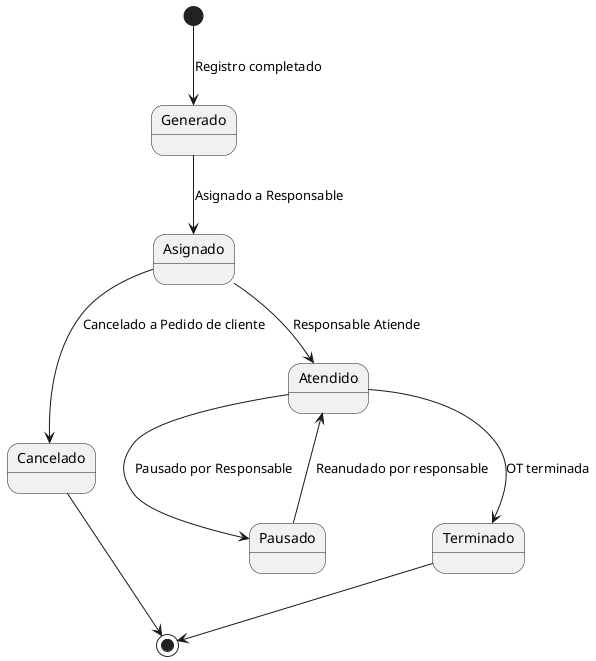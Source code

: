 @startuml estado-OT
[*] --> Generado : Registro completado
Generado --> Asignado : Asignado a Responsable
Asignado --> Cancelado: Cancelado a Pedido de cliente
Asignado --> Atendido : Responsable Atiende
Atendido --> Pausado: Pausado por Responsable
Pausado --> Atendido: Reanudado por responsable
Atendido --> Terminado: OT terminada
Cancelado --> [*]
Terminado -->[*]
@enduml